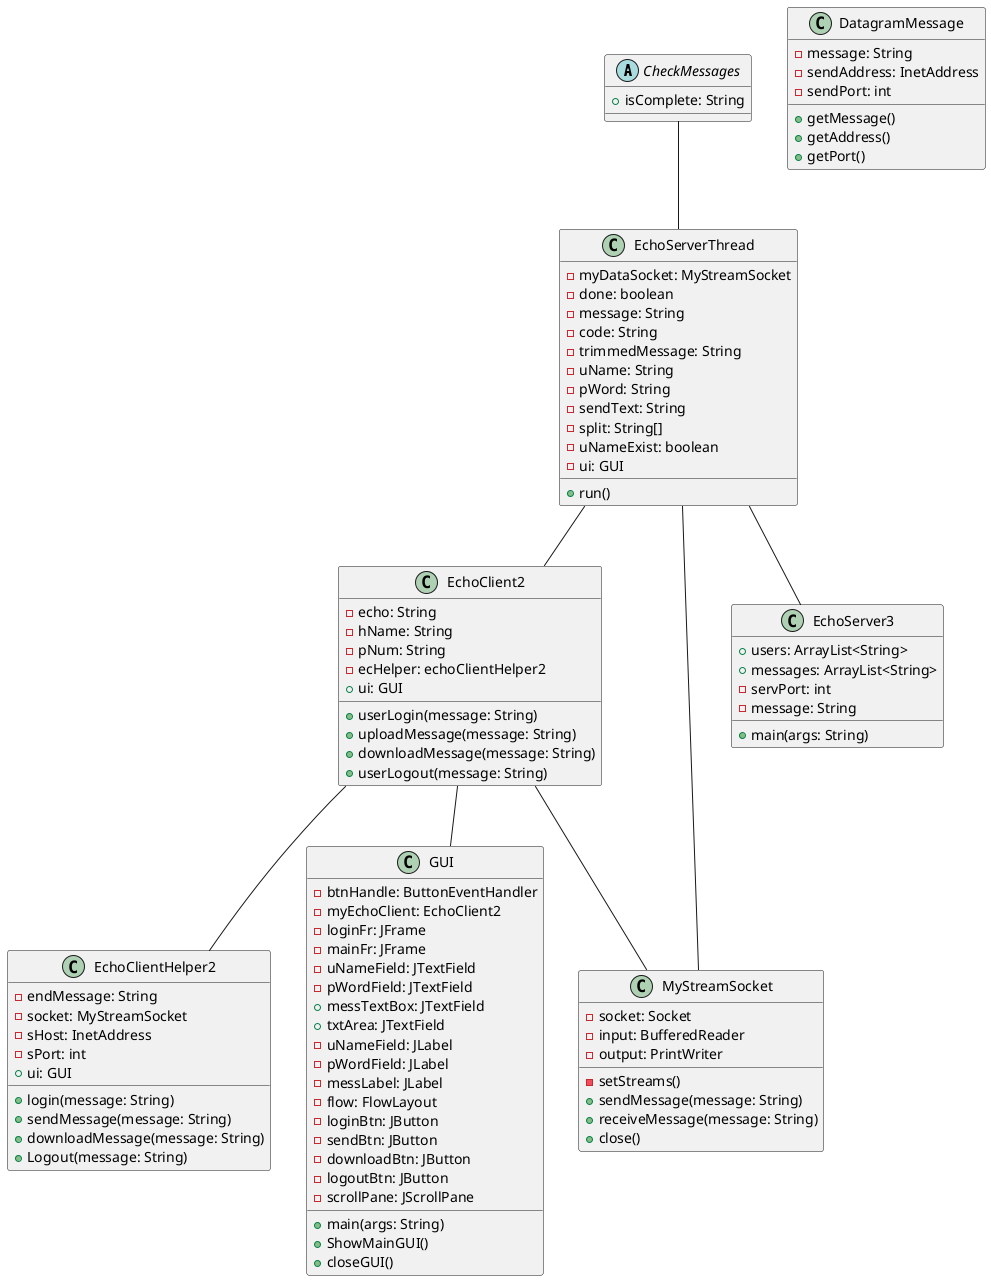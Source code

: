@startuml
'https://plantuml.com/class-diagram

abstract class CheckMessages
{
+isComplete: String
}
class EchoClient2
{
-echo: String
-hName: String
-pNum: String
-ecHelper: echoClientHelper2
+ui: GUI
+userLogin(message: String)
+uploadMessage(message: String)
+downloadMessage(message: String)
+userLogout(message: String)
}
class EchoClientHelper2
{
-endMessage: String
-socket: MyStreamSocket
-sHost: InetAddress
-sPort: int
+ui: GUI
+login(message: String)
+sendMessage(message: String)
+downloadMessage(message: String)
+Logout(message: String)
}
class GUI
{
-btnHandle: ButtonEventHandler
-myEchoClient: EchoClient2
-loginFr: JFrame
-mainFr: JFrame
-uNameField: JTextField
-pWordField: JTextField
+messTextBox: JTextField
+txtArea: JTextField
-uNameField: JLabel
-pWordField: JLabel
-messLabel: JLabel
-flow: FlowLayout
-loginBtn: JButton
-sendBtn: JButton
-downloadBtn: JButton
-logoutBtn: JButton
-scrollPane: JScrollPane
+main(args: String)
+ShowMainGUI()
+closeGUI()
}
class MyStreamSocket
{
-socket: Socket
-input: BufferedReader
-output: PrintWriter
-setStreams()
+sendMessage(message: String)
+receiveMessage(message: String)
+close()
}
class DatagramMessage
{
-message: String
-sendAddress: InetAddress
-sendPort: int
+getMessage()
+getAddress()
+getPort()
}
class EchoServer3
{
+users: ArrayList<String>
+messages: ArrayList<String>
-servPort: int
-message: String
+main(args: String)
}
class EchoServerThread
{
-myDataSocket: MyStreamSocket
-done: boolean
-message: String
-code: String
-trimmedMessage: String
-uName: String
-pWord: String
-sendText: String
-split: String[]
-uNameExist: boolean
-ui: GUI
+run()
}

CheckMessages -- EchoServerThread
EchoClient2 -- EchoClientHelper2
EchoServerThread -- MyStreamSocket
EchoClient2 -- GUI
EchoServerThread -- EchoClient2
EchoClient2 -- MyStreamSocket
EchoServerThread -- EchoServer3

@enduml